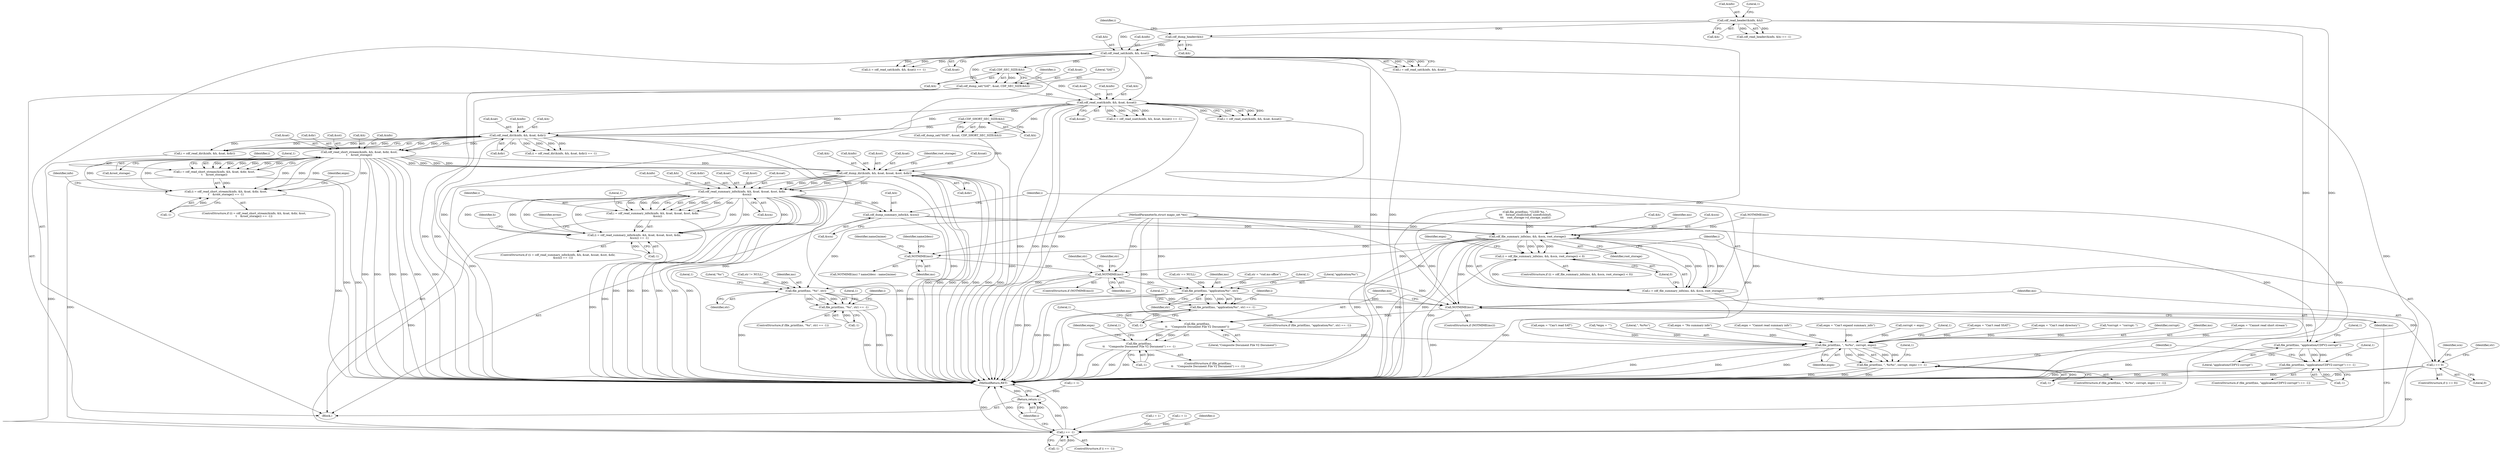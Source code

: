 digraph "0_file_6d209c1c489457397a5763bca4b28e43aac90391_2@API" {
"1000236" [label="(Call,cdf_read_short_stream(&info, &h, &sat, &dir, &sst,\n\t    &root_storage))"];
"1000215" [label="(Call,cdf_read_dir(&info, &h, &sat, &dir))"];
"1000188" [label="(Call,cdf_read_ssat(&info, &h, &sat, &ssat))"];
"1000163" [label="(Call,cdf_read_sat(&info, &h, &sat))"];
"1000147" [label="(Call,cdf_read_header(&info, &h))"];
"1000156" [label="(Call,cdf_dump_header(&h))"];
"1000181" [label="(Call,CDF_SEC_SIZE(&h))"];
"1000177" [label="(Call,cdf_dump_sat(\"SAT\", &sat, CDF_SEC_SIZE(&h)))"];
"1000208" [label="(Call,CDF_SHORT_SEC_SIZE(&h))"];
"1000233" [label="(Call,(i = cdf_read_short_stream(&info, &h, &sat, &dir, &sst,\n\t    &root_storage)) == -1)"];
"1000234" [label="(Call,i = cdf_read_short_stream(&info, &h, &sat, &dir, &sst,\n\t    &root_storage))"];
"1000493" [label="(Call,i == -1)"];
"1000542" [label="(Return,return i;)"];
"1000256" [label="(Call,cdf_dump_dir(&info, &h, &sat, &ssat, &sst, &dir))"];
"1000298" [label="(Call,cdf_read_summary_info(&info, &h, &sat, &ssat, &sst, &dir,\n            &scn))"];
"1000295" [label="(Call,(i = cdf_read_summary_info(&info, &h, &sat, &ssat, &sst, &dir,\n            &scn)) == -1)"];
"1000296" [label="(Call,i = cdf_read_summary_info(&info, &h, &sat, &ssat, &sst, &dir,\n            &scn))"];
"1000333" [label="(Call,cdf_dump_summary_info(&h, &scn))"];
"1000342" [label="(Call,cdf_file_summary_info(ms, &h, &scn, root_storage))"];
"1000339" [label="(Call,(i = cdf_file_summary_info(ms, &h, &scn, root_storage)) < 0)"];
"1000340" [label="(Call,i = cdf_file_summary_info(ms, &h, &scn, root_storage))"];
"1000354" [label="(Call,i == 0)"];
"1000417" [label="(Call,NOTMIME(ms))"];
"1000422" [label="(Call,NOTMIME(ms))"];
"1000432" [label="(Call,file_printf(ms, \"%s\", str))"];
"1000431" [label="(Call,file_printf(ms, \"%s\", str) == -1)"];
"1000499" [label="(Call,NOTMIME(ms))"];
"1000504" [label="(Call,file_printf(ms,\n\t\t    \"Composite Document File V2 Document\"))"];
"1000503" [label="(Call,file_printf(ms,\n\t\t    \"Composite Document File V2 Document\") == -1)"];
"1000517" [label="(Call,file_printf(ms, \", %s%s\", corrupt, expn))"];
"1000516" [label="(Call,file_printf(ms, \", %s%s\", corrupt, expn) == -1)"];
"1000531" [label="(Call,file_printf(ms, \"application/CDFV2-corrupt\"))"];
"1000530" [label="(Call,file_printf(ms, \"application/CDFV2-corrupt\") == -1)"];
"1000455" [label="(Call,file_printf(ms, \"application/%s\", str))"];
"1000454" [label="(Call,file_printf(ms, \"application/%s\", str) == -1)"];
"1000457" [label="(Literal,\"application/%s\")"];
"1000148" [label="(Call,&info)"];
"1000333" [label="(Call,cdf_dump_summary_info(&h, &scn))"];
"1000195" [label="(Call,&ssat)"];
"1000227" [label="(Call,expn = \"Can't read directory\")"];
"1000185" [label="(Call,(i = cdf_read_ssat(&info, &h, &sat, &ssat)) == -1)"];
"1000351" [label="(Identifier,expn)"];
"1000440" [label="(Literal,1)"];
"1000499" [label="(Call,NOTMIME(ms))"];
"1000465" [label="(Identifier,i)"];
"1000294" [label="(ControlStructure,if ((i = cdf_read_summary_info(&info, &h, &sat, &ssat, &sst, &dir,\n            &scn)) == -1))"];
"1000542" [label="(Return,return i;)"];
"1000422" [label="(Call,NOTMIME(ms))"];
"1000346" [label="(Call,&scn)"];
"1000218" [label="(Call,&h)"];
"1000307" [label="(Call,&sst)"];
"1000543" [label="(Identifier,i)"];
"1000463" [label="(Literal,1)"];
"1000521" [label="(Identifier,expn)"];
"1000354" [label="(Call,i == 0)"];
"1000259" [label="(Call,&h)"];
"1000161" [label="(Call,i = cdf_read_sat(&info, &h, &sat))"];
"1000535" [label="(Literal,1)"];
"1000186" [label="(Call,i = cdf_read_ssat(&info, &h, &sat, &ssat))"];
"1000334" [label="(Call,&h)"];
"1000177" [label="(Call,cdf_dump_sat(\"SAT\", &sat, CDF_SEC_SIZE(&h)))"];
"1000305" [label="(Call,&ssat)"];
"1000204" [label="(Call,cdf_dump_sat(\"SSAT\", &ssat, CDF_SHORT_SEC_SIZE(&h)))"];
"1000295" [label="(Call,(i = cdf_read_summary_info(&info, &h, &sat, &ssat, &sst, &dir,\n            &scn)) == -1)"];
"1000329" [label="(Call,expn = \"Cannot read summary info\")"];
"1000498" [label="(ControlStructure,if (NOTMIME(ms)))"];
"1000420" [label="(Identifier,name2mime)"];
"1000273" [label="(Call,NOTMIME(ms))"];
"1000350" [label="(Call,expn = \"Can't expand summary_info\")"];
"1000191" [label="(Call,&h)"];
"1000147" [label="(Call,cdf_read_header(&info, &h))"];
"1000157" [label="(Call,&h)"];
"1000423" [label="(Identifier,ms)"];
"1000532" [label="(Identifier,ms)"];
"1000539" [label="(Call,i = 1)"];
"1000529" [label="(ControlStructure,if (file_printf(ms, \"application/CDFV2-corrupt\") == -1))"];
"1000464" [label="(Call,i = 1)"];
"1000458" [label="(Identifier,str)"];
"1000447" [label="(Call,str == NULL)"];
"1000336" [label="(Call,&scn)"];
"1000193" [label="(Call,&sat)"];
"1000321" [label="(Call,corrupt = expn)"];
"1000523" [label="(Literal,1)"];
"1000182" [label="(Call,&h)"];
"1000253" [label="(Identifier,expn)"];
"1000441" [label="(Call,i = 1)"];
"1000236" [label="(Call,cdf_read_short_stream(&info, &h, &sat, &dir, &sst,\n\t    &root_storage))"];
"1000296" [label="(Call,i = cdf_read_summary_info(&info, &h, &sat, &ssat, &sst, &dir,\n            &scn))"];
"1000526" [label="(Literal,1)"];
"1000342" [label="(Call,cdf_file_summary_info(ms, &h, &scn, root_storage))"];
"1000432" [label="(Call,file_printf(ms, \"%s\", str))"];
"1000493" [label="(Call,i == -1)"];
"1000433" [label="(Identifier,ms)"];
"1000353" [label="(ControlStructure,if (i == 0))"];
"1000162" [label="(Identifier,i)"];
"1000187" [label="(Identifier,i)"];
"1000437" [label="(Literal,1)"];
"1000517" [label="(Call,file_printf(ms, \", %s%s\", corrupt, expn))"];
"1000200" [label="(Call,expn = \"Can't read SSAT\")"];
"1000299" [label="(Call,&info)"];
"1000267" [label="(Call,&dir)"];
"1000348" [label="(Identifier,root_storage)"];
"1000153" [label="(Literal,1)"];
"1000494" [label="(Identifier,i)"];
"1000250" [label="(Literal,1)"];
"1000150" [label="(Call,&h)"];
"1000160" [label="(Call,(i = cdf_read_sat(&info, &h, &sat)) == -1)"];
"1000164" [label="(Call,&info)"];
"1000232" [label="(ControlStructure,if ((i = cdf_read_short_stream(&info, &h, &sat, &dir, &sst,\n\t    &root_storage)) == -1))"];
"1000222" [label="(Call,&dir)"];
"1000341" [label="(Identifier,i)"];
"1000146" [label="(Call,cdf_read_header(&info, &h) == -1)"];
"1000456" [label="(Identifier,ms)"];
"1000431" [label="(Call,file_printf(ms, \"%s\", str) == -1)"];
"1000417" [label="(Call,NOTMIME(ms))"];
"1000430" [label="(ControlStructure,if (file_printf(ms, \"%s\", str) == -1))"];
"1000314" [label="(Literal,1)"];
"1000502" [label="(ControlStructure,if (file_printf(ms,\n\t\t    \"Composite Document File V2 Document\") == -1))"];
"1000188" [label="(Call,cdf_read_ssat(&info, &h, &sat, &ssat))"];
"1000344" [label="(Call,&h)"];
"1000339" [label="(Call,(i = cdf_file_summary_info(ms, &h, &scn, root_storage)) < 0)"];
"1000168" [label="(Call,&sat)"];
"1000101" [label="(MethodParameterIn,struct magic_set *ms)"];
"1000234" [label="(Call,i = cdf_read_short_stream(&info, &h, &sat, &dir, &sst,\n\t    &root_storage))"];
"1000533" [label="(Literal,\"application/CDFV2-corrupt\")"];
"1000416" [label="(Call,NOTMIME(ms) ? name2desc : name2mime)"];
"1000119" [label="(Call,*corrupt = \"corrupt: \")"];
"1000249" [label="(Call,-1)"];
"1000515" [label="(ControlStructure,if (file_printf(ms, \", %s%s\", corrupt, expn) == -1))"];
"1000506" [label="(Literal,\"Composite Document File V2 Document\")"];
"1000508" [label="(Literal,1)"];
"1000301" [label="(Call,&h)"];
"1000298" [label="(Call,cdf_read_summary_info(&info, &h, &sat, &ssat, &sst, &dir,\n            &scn))"];
"1000520" [label="(Identifier,corrupt)"];
"1000503" [label="(Call,file_printf(ms,\n\t\t    \"Composite Document File V2 Document\") == -1)"];
"1000518" [label="(Identifier,ms)"];
"1000233" [label="(Call,(i = cdf_read_short_stream(&info, &h, &sat, &dir, &sst,\n\t    &root_storage)) == -1)"];
"1000237" [label="(Call,&info)"];
"1000241" [label="(Call,&sat)"];
"1000544" [label="(MethodReturn,RET)"];
"1000257" [label="(Call,&info)"];
"1000209" [label="(Call,&h)"];
"1000265" [label="(Call,&sst)"];
"1000427" [label="(Identifier,str)"];
"1000235" [label="(Identifier,i)"];
"1000252" [label="(Call,expn = \"Cannot read short stream\")"];
"1000454" [label="(Call,file_printf(ms, \"application/%s\", str) == -1)"];
"1000181" [label="(Call,CDF_SEC_SIZE(&h))"];
"1000243" [label="(Call,&dir)"];
"1000335" [label="(Identifier,h)"];
"1000436" [label="(Call,-1)"];
"1000356" [label="(Literal,0)"];
"1000173" [label="(Call,expn = \"Can't read SAT\")"];
"1000530" [label="(Call,file_printf(ms, \"application/CDFV2-corrupt\") == -1)"];
"1000215" [label="(Call,cdf_read_dir(&info, &h, &sat, &dir))"];
"1000455" [label="(Call,file_printf(ms, \"application/%s\", str))"];
"1000507" [label="(Call,-1)"];
"1000115" [label="(Call,*expn = \"\")"];
"1000495" [label="(Call,-1)"];
"1000343" [label="(Identifier,ms)"];
"1000105" [label="(Block,)"];
"1000338" [label="(ControlStructure,if ((i = cdf_file_summary_info(ms, &h, &scn, root_storage)) < 0))"];
"1000349" [label="(Literal,0)"];
"1000469" [label="(Identifier,scn)"];
"1000297" [label="(Identifier,i)"];
"1000279" [label="(Call,file_printf(ms, \"CLSID %s, \",\n\t\t\t    format_clsid(clsbuf, sizeof(clsbuf),\n\t\t\t    root_storage->d_storage_uuid)))"];
"1000519" [label="(Literal,\", %s%s\")"];
"1000421" [label="(ControlStructure,if (NOTMIME(ms)))"];
"1000531" [label="(Call,file_printf(ms, \"application/CDFV2-corrupt\"))"];
"1000434" [label="(Literal,\"%s\")"];
"1000459" [label="(Call,-1)"];
"1000220" [label="(Call,&sat)"];
"1000189" [label="(Call,&info)"];
"1000448" [label="(Identifier,str)"];
"1000309" [label="(Call,&dir)"];
"1000245" [label="(Call,&sst)"];
"1000261" [label="(Call,&sat)"];
"1000450" [label="(Call,str = \"vnd.ms-office\")"];
"1000340" [label="(Call,i = cdf_file_summary_info(ms, &h, &scn, root_storage))"];
"1000208" [label="(Call,CDF_SHORT_SEC_SIZE(&h))"];
"1000516" [label="(Call,file_printf(ms, \", %s%s\", corrupt, expn) == -1)"];
"1000318" [label="(Identifier,errno)"];
"1000256" [label="(Call,cdf_dump_dir(&info, &h, &sat, &ssat, &sst, &dir))"];
"1000163" [label="(Call,cdf_read_sat(&info, &h, &sat))"];
"1000426" [label="(Call,str != NULL)"];
"1000216" [label="(Call,&info)"];
"1000504" [label="(Call,file_printf(ms,\n\t\t    \"Composite Document File V2 Document\"))"];
"1000179" [label="(Call,&sat)"];
"1000360" [label="(Identifier,str)"];
"1000311" [label="(Call,&scn)"];
"1000166" [label="(Call,&h)"];
"1000270" [label="(Identifier,root_storage)"];
"1000522" [label="(Call,-1)"];
"1000419" [label="(Identifier,name2desc)"];
"1000538" [label="(Literal,1)"];
"1000453" [label="(ControlStructure,if (file_printf(ms, \"application/%s\", str) == -1))"];
"1000239" [label="(Call,&h)"];
"1000355" [label="(Identifier,i)"];
"1000178" [label="(Literal,\"SAT\")"];
"1000514" [label="(Identifier,expn)"];
"1000213" [label="(Call,i = cdf_read_dir(&info, &h, &sat, &dir))"];
"1000313" [label="(Call,-1)"];
"1000324" [label="(Call,expn = \"No summary info\")"];
"1000435" [label="(Identifier,str)"];
"1000442" [label="(Identifier,i)"];
"1000534" [label="(Call,-1)"];
"1000258" [label="(Identifier,info)"];
"1000212" [label="(Call,(i = cdf_read_dir(&info, &h, &sat, &dir)) == -1)"];
"1000540" [label="(Identifier,i)"];
"1000460" [label="(Literal,1)"];
"1000505" [label="(Identifier,ms)"];
"1000156" [label="(Call,cdf_dump_header(&h))"];
"1000492" [label="(ControlStructure,if (i == -1))"];
"1000303" [label="(Call,&sat)"];
"1000500" [label="(Identifier,ms)"];
"1000247" [label="(Call,&root_storage)"];
"1000263" [label="(Call,&ssat)"];
"1000511" [label="(Literal,1)"];
"1000418" [label="(Identifier,ms)"];
"1000236" -> "1000234"  [label="AST: "];
"1000236" -> "1000247"  [label="CFG: "];
"1000237" -> "1000236"  [label="AST: "];
"1000239" -> "1000236"  [label="AST: "];
"1000241" -> "1000236"  [label="AST: "];
"1000243" -> "1000236"  [label="AST: "];
"1000245" -> "1000236"  [label="AST: "];
"1000247" -> "1000236"  [label="AST: "];
"1000234" -> "1000236"  [label="CFG: "];
"1000236" -> "1000544"  [label="DDG: "];
"1000236" -> "1000544"  [label="DDG: "];
"1000236" -> "1000544"  [label="DDG: "];
"1000236" -> "1000544"  [label="DDG: "];
"1000236" -> "1000544"  [label="DDG: "];
"1000236" -> "1000544"  [label="DDG: "];
"1000236" -> "1000233"  [label="DDG: "];
"1000236" -> "1000233"  [label="DDG: "];
"1000236" -> "1000233"  [label="DDG: "];
"1000236" -> "1000233"  [label="DDG: "];
"1000236" -> "1000233"  [label="DDG: "];
"1000236" -> "1000233"  [label="DDG: "];
"1000236" -> "1000234"  [label="DDG: "];
"1000236" -> "1000234"  [label="DDG: "];
"1000236" -> "1000234"  [label="DDG: "];
"1000236" -> "1000234"  [label="DDG: "];
"1000236" -> "1000234"  [label="DDG: "];
"1000236" -> "1000234"  [label="DDG: "];
"1000215" -> "1000236"  [label="DDG: "];
"1000215" -> "1000236"  [label="DDG: "];
"1000215" -> "1000236"  [label="DDG: "];
"1000215" -> "1000236"  [label="DDG: "];
"1000236" -> "1000256"  [label="DDG: "];
"1000236" -> "1000256"  [label="DDG: "];
"1000236" -> "1000256"  [label="DDG: "];
"1000236" -> "1000256"  [label="DDG: "];
"1000236" -> "1000256"  [label="DDG: "];
"1000215" -> "1000213"  [label="AST: "];
"1000215" -> "1000222"  [label="CFG: "];
"1000216" -> "1000215"  [label="AST: "];
"1000218" -> "1000215"  [label="AST: "];
"1000220" -> "1000215"  [label="AST: "];
"1000222" -> "1000215"  [label="AST: "];
"1000213" -> "1000215"  [label="CFG: "];
"1000215" -> "1000544"  [label="DDG: "];
"1000215" -> "1000544"  [label="DDG: "];
"1000215" -> "1000544"  [label="DDG: "];
"1000215" -> "1000544"  [label="DDG: "];
"1000215" -> "1000212"  [label="DDG: "];
"1000215" -> "1000212"  [label="DDG: "];
"1000215" -> "1000212"  [label="DDG: "];
"1000215" -> "1000212"  [label="DDG: "];
"1000215" -> "1000213"  [label="DDG: "];
"1000215" -> "1000213"  [label="DDG: "];
"1000215" -> "1000213"  [label="DDG: "];
"1000215" -> "1000213"  [label="DDG: "];
"1000188" -> "1000215"  [label="DDG: "];
"1000188" -> "1000215"  [label="DDG: "];
"1000208" -> "1000215"  [label="DDG: "];
"1000188" -> "1000186"  [label="AST: "];
"1000188" -> "1000195"  [label="CFG: "];
"1000189" -> "1000188"  [label="AST: "];
"1000191" -> "1000188"  [label="AST: "];
"1000193" -> "1000188"  [label="AST: "];
"1000195" -> "1000188"  [label="AST: "];
"1000186" -> "1000188"  [label="CFG: "];
"1000188" -> "1000544"  [label="DDG: "];
"1000188" -> "1000544"  [label="DDG: "];
"1000188" -> "1000544"  [label="DDG: "];
"1000188" -> "1000544"  [label="DDG: "];
"1000188" -> "1000185"  [label="DDG: "];
"1000188" -> "1000185"  [label="DDG: "];
"1000188" -> "1000185"  [label="DDG: "];
"1000188" -> "1000185"  [label="DDG: "];
"1000188" -> "1000186"  [label="DDG: "];
"1000188" -> "1000186"  [label="DDG: "];
"1000188" -> "1000186"  [label="DDG: "];
"1000188" -> "1000186"  [label="DDG: "];
"1000163" -> "1000188"  [label="DDG: "];
"1000181" -> "1000188"  [label="DDG: "];
"1000177" -> "1000188"  [label="DDG: "];
"1000188" -> "1000204"  [label="DDG: "];
"1000188" -> "1000208"  [label="DDG: "];
"1000163" -> "1000161"  [label="AST: "];
"1000163" -> "1000168"  [label="CFG: "];
"1000164" -> "1000163"  [label="AST: "];
"1000166" -> "1000163"  [label="AST: "];
"1000168" -> "1000163"  [label="AST: "];
"1000161" -> "1000163"  [label="CFG: "];
"1000163" -> "1000544"  [label="DDG: "];
"1000163" -> "1000544"  [label="DDG: "];
"1000163" -> "1000544"  [label="DDG: "];
"1000163" -> "1000160"  [label="DDG: "];
"1000163" -> "1000160"  [label="DDG: "];
"1000163" -> "1000160"  [label="DDG: "];
"1000163" -> "1000161"  [label="DDG: "];
"1000163" -> "1000161"  [label="DDG: "];
"1000163" -> "1000161"  [label="DDG: "];
"1000147" -> "1000163"  [label="DDG: "];
"1000156" -> "1000163"  [label="DDG: "];
"1000163" -> "1000177"  [label="DDG: "];
"1000163" -> "1000181"  [label="DDG: "];
"1000147" -> "1000146"  [label="AST: "];
"1000147" -> "1000150"  [label="CFG: "];
"1000148" -> "1000147"  [label="AST: "];
"1000150" -> "1000147"  [label="AST: "];
"1000153" -> "1000147"  [label="CFG: "];
"1000147" -> "1000544"  [label="DDG: "];
"1000147" -> "1000544"  [label="DDG: "];
"1000147" -> "1000146"  [label="DDG: "];
"1000147" -> "1000146"  [label="DDG: "];
"1000147" -> "1000156"  [label="DDG: "];
"1000156" -> "1000105"  [label="AST: "];
"1000156" -> "1000157"  [label="CFG: "];
"1000157" -> "1000156"  [label="AST: "];
"1000162" -> "1000156"  [label="CFG: "];
"1000156" -> "1000544"  [label="DDG: "];
"1000181" -> "1000177"  [label="AST: "];
"1000181" -> "1000182"  [label="CFG: "];
"1000182" -> "1000181"  [label="AST: "];
"1000177" -> "1000181"  [label="CFG: "];
"1000181" -> "1000177"  [label="DDG: "];
"1000177" -> "1000105"  [label="AST: "];
"1000178" -> "1000177"  [label="AST: "];
"1000179" -> "1000177"  [label="AST: "];
"1000187" -> "1000177"  [label="CFG: "];
"1000177" -> "1000544"  [label="DDG: "];
"1000177" -> "1000544"  [label="DDG: "];
"1000208" -> "1000204"  [label="AST: "];
"1000208" -> "1000209"  [label="CFG: "];
"1000209" -> "1000208"  [label="AST: "];
"1000204" -> "1000208"  [label="CFG: "];
"1000208" -> "1000204"  [label="DDG: "];
"1000233" -> "1000232"  [label="AST: "];
"1000233" -> "1000249"  [label="CFG: "];
"1000234" -> "1000233"  [label="AST: "];
"1000249" -> "1000233"  [label="AST: "];
"1000253" -> "1000233"  [label="CFG: "];
"1000258" -> "1000233"  [label="CFG: "];
"1000233" -> "1000544"  [label="DDG: "];
"1000234" -> "1000233"  [label="DDG: "];
"1000249" -> "1000233"  [label="DDG: "];
"1000235" -> "1000234"  [label="AST: "];
"1000250" -> "1000234"  [label="CFG: "];
"1000234" -> "1000544"  [label="DDG: "];
"1000234" -> "1000544"  [label="DDG: "];
"1000234" -> "1000493"  [label="DDG: "];
"1000493" -> "1000492"  [label="AST: "];
"1000493" -> "1000495"  [label="CFG: "];
"1000494" -> "1000493"  [label="AST: "];
"1000495" -> "1000493"  [label="AST: "];
"1000500" -> "1000493"  [label="CFG: "];
"1000543" -> "1000493"  [label="CFG: "];
"1000493" -> "1000544"  [label="DDG: "];
"1000493" -> "1000544"  [label="DDG: "];
"1000493" -> "1000544"  [label="DDG: "];
"1000441" -> "1000493"  [label="DDG: "];
"1000186" -> "1000493"  [label="DDG: "];
"1000464" -> "1000493"  [label="DDG: "];
"1000213" -> "1000493"  [label="DDG: "];
"1000296" -> "1000493"  [label="DDG: "];
"1000161" -> "1000493"  [label="DDG: "];
"1000354" -> "1000493"  [label="DDG: "];
"1000495" -> "1000493"  [label="DDG: "];
"1000493" -> "1000542"  [label="DDG: "];
"1000542" -> "1000105"  [label="AST: "];
"1000542" -> "1000543"  [label="CFG: "];
"1000543" -> "1000542"  [label="AST: "];
"1000544" -> "1000542"  [label="CFG: "];
"1000542" -> "1000544"  [label="DDG: "];
"1000543" -> "1000542"  [label="DDG: "];
"1000539" -> "1000542"  [label="DDG: "];
"1000256" -> "1000105"  [label="AST: "];
"1000256" -> "1000267"  [label="CFG: "];
"1000257" -> "1000256"  [label="AST: "];
"1000259" -> "1000256"  [label="AST: "];
"1000261" -> "1000256"  [label="AST: "];
"1000263" -> "1000256"  [label="AST: "];
"1000265" -> "1000256"  [label="AST: "];
"1000267" -> "1000256"  [label="AST: "];
"1000270" -> "1000256"  [label="CFG: "];
"1000256" -> "1000544"  [label="DDG: "];
"1000256" -> "1000544"  [label="DDG: "];
"1000256" -> "1000544"  [label="DDG: "];
"1000256" -> "1000544"  [label="DDG: "];
"1000256" -> "1000544"  [label="DDG: "];
"1000256" -> "1000544"  [label="DDG: "];
"1000256" -> "1000544"  [label="DDG: "];
"1000204" -> "1000256"  [label="DDG: "];
"1000256" -> "1000298"  [label="DDG: "];
"1000256" -> "1000298"  [label="DDG: "];
"1000256" -> "1000298"  [label="DDG: "];
"1000256" -> "1000298"  [label="DDG: "];
"1000256" -> "1000298"  [label="DDG: "];
"1000256" -> "1000298"  [label="DDG: "];
"1000298" -> "1000296"  [label="AST: "];
"1000298" -> "1000311"  [label="CFG: "];
"1000299" -> "1000298"  [label="AST: "];
"1000301" -> "1000298"  [label="AST: "];
"1000303" -> "1000298"  [label="AST: "];
"1000305" -> "1000298"  [label="AST: "];
"1000307" -> "1000298"  [label="AST: "];
"1000309" -> "1000298"  [label="AST: "];
"1000311" -> "1000298"  [label="AST: "];
"1000296" -> "1000298"  [label="CFG: "];
"1000298" -> "1000544"  [label="DDG: "];
"1000298" -> "1000544"  [label="DDG: "];
"1000298" -> "1000544"  [label="DDG: "];
"1000298" -> "1000544"  [label="DDG: "];
"1000298" -> "1000544"  [label="DDG: "];
"1000298" -> "1000544"  [label="DDG: "];
"1000298" -> "1000544"  [label="DDG: "];
"1000298" -> "1000295"  [label="DDG: "];
"1000298" -> "1000295"  [label="DDG: "];
"1000298" -> "1000295"  [label="DDG: "];
"1000298" -> "1000295"  [label="DDG: "];
"1000298" -> "1000295"  [label="DDG: "];
"1000298" -> "1000295"  [label="DDG: "];
"1000298" -> "1000295"  [label="DDG: "];
"1000298" -> "1000296"  [label="DDG: "];
"1000298" -> "1000296"  [label="DDG: "];
"1000298" -> "1000296"  [label="DDG: "];
"1000298" -> "1000296"  [label="DDG: "];
"1000298" -> "1000296"  [label="DDG: "];
"1000298" -> "1000296"  [label="DDG: "];
"1000298" -> "1000296"  [label="DDG: "];
"1000298" -> "1000333"  [label="DDG: "];
"1000298" -> "1000333"  [label="DDG: "];
"1000295" -> "1000294"  [label="AST: "];
"1000295" -> "1000313"  [label="CFG: "];
"1000296" -> "1000295"  [label="AST: "];
"1000313" -> "1000295"  [label="AST: "];
"1000318" -> "1000295"  [label="CFG: "];
"1000335" -> "1000295"  [label="CFG: "];
"1000295" -> "1000544"  [label="DDG: "];
"1000296" -> "1000295"  [label="DDG: "];
"1000313" -> "1000295"  [label="DDG: "];
"1000297" -> "1000296"  [label="AST: "];
"1000314" -> "1000296"  [label="CFG: "];
"1000296" -> "1000544"  [label="DDG: "];
"1000333" -> "1000105"  [label="AST: "];
"1000333" -> "1000336"  [label="CFG: "];
"1000334" -> "1000333"  [label="AST: "];
"1000336" -> "1000333"  [label="AST: "];
"1000341" -> "1000333"  [label="CFG: "];
"1000333" -> "1000544"  [label="DDG: "];
"1000333" -> "1000342"  [label="DDG: "];
"1000333" -> "1000342"  [label="DDG: "];
"1000342" -> "1000340"  [label="AST: "];
"1000342" -> "1000348"  [label="CFG: "];
"1000343" -> "1000342"  [label="AST: "];
"1000344" -> "1000342"  [label="AST: "];
"1000346" -> "1000342"  [label="AST: "];
"1000348" -> "1000342"  [label="AST: "];
"1000340" -> "1000342"  [label="CFG: "];
"1000342" -> "1000544"  [label="DDG: "];
"1000342" -> "1000544"  [label="DDG: "];
"1000342" -> "1000544"  [label="DDG: "];
"1000342" -> "1000544"  [label="DDG: "];
"1000342" -> "1000339"  [label="DDG: "];
"1000342" -> "1000339"  [label="DDG: "];
"1000342" -> "1000339"  [label="DDG: "];
"1000342" -> "1000339"  [label="DDG: "];
"1000342" -> "1000340"  [label="DDG: "];
"1000342" -> "1000340"  [label="DDG: "];
"1000342" -> "1000340"  [label="DDG: "];
"1000342" -> "1000340"  [label="DDG: "];
"1000279" -> "1000342"  [label="DDG: "];
"1000273" -> "1000342"  [label="DDG: "];
"1000101" -> "1000342"  [label="DDG: "];
"1000342" -> "1000417"  [label="DDG: "];
"1000342" -> "1000422"  [label="DDG: "];
"1000342" -> "1000499"  [label="DDG: "];
"1000339" -> "1000338"  [label="AST: "];
"1000339" -> "1000349"  [label="CFG: "];
"1000340" -> "1000339"  [label="AST: "];
"1000349" -> "1000339"  [label="AST: "];
"1000351" -> "1000339"  [label="CFG: "];
"1000355" -> "1000339"  [label="CFG: "];
"1000339" -> "1000544"  [label="DDG: "];
"1000340" -> "1000339"  [label="DDG: "];
"1000341" -> "1000340"  [label="AST: "];
"1000349" -> "1000340"  [label="CFG: "];
"1000340" -> "1000544"  [label="DDG: "];
"1000340" -> "1000354"  [label="DDG: "];
"1000354" -> "1000353"  [label="AST: "];
"1000354" -> "1000356"  [label="CFG: "];
"1000355" -> "1000354"  [label="AST: "];
"1000356" -> "1000354"  [label="AST: "];
"1000360" -> "1000354"  [label="CFG: "];
"1000469" -> "1000354"  [label="CFG: "];
"1000354" -> "1000544"  [label="DDG: "];
"1000354" -> "1000544"  [label="DDG: "];
"1000417" -> "1000416"  [label="AST: "];
"1000417" -> "1000418"  [label="CFG: "];
"1000418" -> "1000417"  [label="AST: "];
"1000419" -> "1000417"  [label="CFG: "];
"1000420" -> "1000417"  [label="CFG: "];
"1000101" -> "1000417"  [label="DDG: "];
"1000417" -> "1000422"  [label="DDG: "];
"1000422" -> "1000421"  [label="AST: "];
"1000422" -> "1000423"  [label="CFG: "];
"1000423" -> "1000422"  [label="AST: "];
"1000427" -> "1000422"  [label="CFG: "];
"1000448" -> "1000422"  [label="CFG: "];
"1000422" -> "1000544"  [label="DDG: "];
"1000422" -> "1000544"  [label="DDG: "];
"1000101" -> "1000422"  [label="DDG: "];
"1000422" -> "1000432"  [label="DDG: "];
"1000422" -> "1000455"  [label="DDG: "];
"1000422" -> "1000499"  [label="DDG: "];
"1000432" -> "1000431"  [label="AST: "];
"1000432" -> "1000435"  [label="CFG: "];
"1000433" -> "1000432"  [label="AST: "];
"1000434" -> "1000432"  [label="AST: "];
"1000435" -> "1000432"  [label="AST: "];
"1000437" -> "1000432"  [label="CFG: "];
"1000432" -> "1000544"  [label="DDG: "];
"1000432" -> "1000544"  [label="DDG: "];
"1000432" -> "1000431"  [label="DDG: "];
"1000432" -> "1000431"  [label="DDG: "];
"1000432" -> "1000431"  [label="DDG: "];
"1000101" -> "1000432"  [label="DDG: "];
"1000426" -> "1000432"  [label="DDG: "];
"1000432" -> "1000499"  [label="DDG: "];
"1000431" -> "1000430"  [label="AST: "];
"1000431" -> "1000436"  [label="CFG: "];
"1000436" -> "1000431"  [label="AST: "];
"1000440" -> "1000431"  [label="CFG: "];
"1000442" -> "1000431"  [label="CFG: "];
"1000431" -> "1000544"  [label="DDG: "];
"1000431" -> "1000544"  [label="DDG: "];
"1000436" -> "1000431"  [label="DDG: "];
"1000499" -> "1000498"  [label="AST: "];
"1000499" -> "1000500"  [label="CFG: "];
"1000500" -> "1000499"  [label="AST: "];
"1000505" -> "1000499"  [label="CFG: "];
"1000532" -> "1000499"  [label="CFG: "];
"1000499" -> "1000544"  [label="DDG: "];
"1000273" -> "1000499"  [label="DDG: "];
"1000455" -> "1000499"  [label="DDG: "];
"1000279" -> "1000499"  [label="DDG: "];
"1000101" -> "1000499"  [label="DDG: "];
"1000499" -> "1000504"  [label="DDG: "];
"1000499" -> "1000531"  [label="DDG: "];
"1000504" -> "1000503"  [label="AST: "];
"1000504" -> "1000506"  [label="CFG: "];
"1000505" -> "1000504"  [label="AST: "];
"1000506" -> "1000504"  [label="AST: "];
"1000508" -> "1000504"  [label="CFG: "];
"1000504" -> "1000544"  [label="DDG: "];
"1000504" -> "1000503"  [label="DDG: "];
"1000504" -> "1000503"  [label="DDG: "];
"1000101" -> "1000504"  [label="DDG: "];
"1000504" -> "1000517"  [label="DDG: "];
"1000503" -> "1000502"  [label="AST: "];
"1000503" -> "1000507"  [label="CFG: "];
"1000507" -> "1000503"  [label="AST: "];
"1000511" -> "1000503"  [label="CFG: "];
"1000514" -> "1000503"  [label="CFG: "];
"1000503" -> "1000544"  [label="DDG: "];
"1000503" -> "1000544"  [label="DDG: "];
"1000503" -> "1000544"  [label="DDG: "];
"1000507" -> "1000503"  [label="DDG: "];
"1000517" -> "1000516"  [label="AST: "];
"1000517" -> "1000521"  [label="CFG: "];
"1000518" -> "1000517"  [label="AST: "];
"1000519" -> "1000517"  [label="AST: "];
"1000520" -> "1000517"  [label="AST: "];
"1000521" -> "1000517"  [label="AST: "];
"1000523" -> "1000517"  [label="CFG: "];
"1000517" -> "1000544"  [label="DDG: "];
"1000517" -> "1000544"  [label="DDG: "];
"1000517" -> "1000544"  [label="DDG: "];
"1000517" -> "1000516"  [label="DDG: "];
"1000517" -> "1000516"  [label="DDG: "];
"1000517" -> "1000516"  [label="DDG: "];
"1000517" -> "1000516"  [label="DDG: "];
"1000101" -> "1000517"  [label="DDG: "];
"1000321" -> "1000517"  [label="DDG: "];
"1000119" -> "1000517"  [label="DDG: "];
"1000200" -> "1000517"  [label="DDG: "];
"1000350" -> "1000517"  [label="DDG: "];
"1000252" -> "1000517"  [label="DDG: "];
"1000227" -> "1000517"  [label="DDG: "];
"1000329" -> "1000517"  [label="DDG: "];
"1000324" -> "1000517"  [label="DDG: "];
"1000115" -> "1000517"  [label="DDG: "];
"1000173" -> "1000517"  [label="DDG: "];
"1000516" -> "1000515"  [label="AST: "];
"1000516" -> "1000522"  [label="CFG: "];
"1000522" -> "1000516"  [label="AST: "];
"1000526" -> "1000516"  [label="CFG: "];
"1000540" -> "1000516"  [label="CFG: "];
"1000516" -> "1000544"  [label="DDG: "];
"1000516" -> "1000544"  [label="DDG: "];
"1000516" -> "1000544"  [label="DDG: "];
"1000522" -> "1000516"  [label="DDG: "];
"1000531" -> "1000530"  [label="AST: "];
"1000531" -> "1000533"  [label="CFG: "];
"1000532" -> "1000531"  [label="AST: "];
"1000533" -> "1000531"  [label="AST: "];
"1000535" -> "1000531"  [label="CFG: "];
"1000531" -> "1000544"  [label="DDG: "];
"1000531" -> "1000530"  [label="DDG: "];
"1000531" -> "1000530"  [label="DDG: "];
"1000101" -> "1000531"  [label="DDG: "];
"1000530" -> "1000529"  [label="AST: "];
"1000530" -> "1000534"  [label="CFG: "];
"1000534" -> "1000530"  [label="AST: "];
"1000538" -> "1000530"  [label="CFG: "];
"1000540" -> "1000530"  [label="CFG: "];
"1000530" -> "1000544"  [label="DDG: "];
"1000530" -> "1000544"  [label="DDG: "];
"1000530" -> "1000544"  [label="DDG: "];
"1000534" -> "1000530"  [label="DDG: "];
"1000455" -> "1000454"  [label="AST: "];
"1000455" -> "1000458"  [label="CFG: "];
"1000456" -> "1000455"  [label="AST: "];
"1000457" -> "1000455"  [label="AST: "];
"1000458" -> "1000455"  [label="AST: "];
"1000460" -> "1000455"  [label="CFG: "];
"1000455" -> "1000544"  [label="DDG: "];
"1000455" -> "1000544"  [label="DDG: "];
"1000455" -> "1000454"  [label="DDG: "];
"1000455" -> "1000454"  [label="DDG: "];
"1000455" -> "1000454"  [label="DDG: "];
"1000101" -> "1000455"  [label="DDG: "];
"1000450" -> "1000455"  [label="DDG: "];
"1000447" -> "1000455"  [label="DDG: "];
"1000454" -> "1000453"  [label="AST: "];
"1000454" -> "1000459"  [label="CFG: "];
"1000459" -> "1000454"  [label="AST: "];
"1000463" -> "1000454"  [label="CFG: "];
"1000465" -> "1000454"  [label="CFG: "];
"1000454" -> "1000544"  [label="DDG: "];
"1000454" -> "1000544"  [label="DDG: "];
"1000459" -> "1000454"  [label="DDG: "];
}
